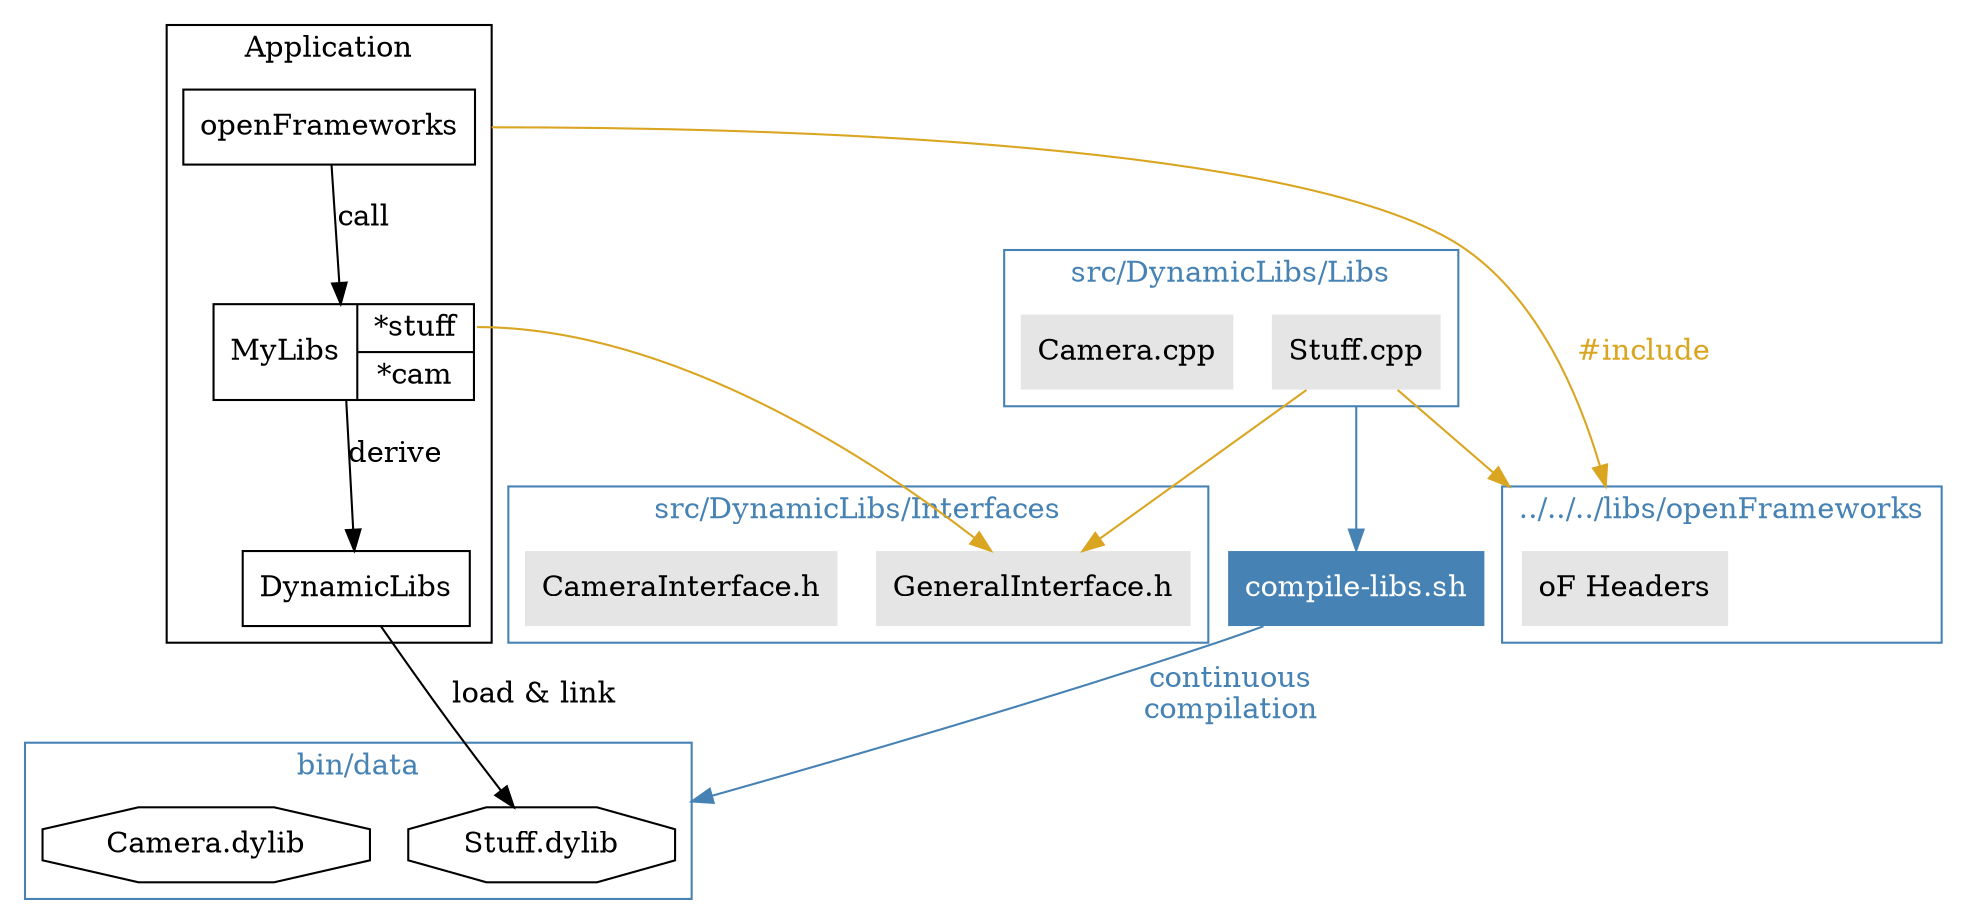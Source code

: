 digraph G {
  compound=true;
  // splines=line;
  subgraph clusterApp {
    label="Application";
    openFrameworks[shape=box];
    MyLibs[shape=record,label="<r>MyLibs|{<0>*stuff|<1>*cam}"];
    DynamicLibs[shape=box];
  }
  subgraph clusteroFHeaders {
    label="../../../libs/openFrameworks";
    fontcolor=steelblue;
    color=steelblue;
    //style=dotted;
    oFHeaders[label="oF Headers",shape=plaintext,style=filled,fillcolor=grey90];
  }
  subgraph clusterIFs {
    label="src/DynamicLibs/Interfaces";
    fontcolor=steelblue;
    color=steelblue;
    //style=dotted;
    //style=dashed;
    GeneralInterface[label="GeneralInterface.h",shape=plaintext,style=filled,fillcolor=grey90];
    CameraInterface[label="CameraInterface.h",shape=plaintext,style=filled,fillcolor=grey90];
  }
  subgraph clusterLibs {
    label="src/DynamicLibs/Libs";
    fontcolor=steelblue;
    color=steelblue;
    //style=dotted;
    //style=dashed;
    Stuff[label="Stuff.cpp",shape=plaintext,style=filled,fillcolor=grey90];
    Camera[label="Camera.cpp",shape=plaintext,style=filled,fillcolor=grey90];
  }
  subgraph clusterData {
    label="bin/data"
    fontcolor=steelblue;
    color=steelblue;
    //style=dotted;
    StuffL[label="Stuff.dylib",shape=octagon];
    CameraL[label="Camera.dylib",shape=octagon];
  }
  CompileScript [label="compile-libs.sh",shape=plaintext,style=filled,fillcolor=steelblue,fontcolor=white];
  // links
  MyLibs -> DynamicLibs [label="derive"];
  DynamicLibs -> StuffL [label="load & link"];
  MyLibs:0 -> GeneralInterface [fontcolor=goldenrod,color=goldenrod];
  // MyLibs:0 -> GeneralInterface [label="*",fontcolor="goldenrod"];
  // MyLibs:1 -> CameraInterface [label="*",fontcolor="goldenrod"];
  //
  Stuff -> GeneralInterface [fontcolor=goldenrod,color=goldenrod];
  // Camera -> CameraInterface [label="#include",fontcolor=goldenrod];
  Stuff -> oFHeaders [lhead=clusteroFHeaders,fontcolor=goldenrod,color=goldenrod];
  //Stuff -> StuffL[label="compiled\nto",fontcolor=steelblue,color=steelblue];
  Stuff -> CompileScript [ltail=clusterLibs,fontcolor=steelblue,color=steelblue];
  CompileScript -> StuffL [lhead=clusterData,fontcolor=steelblue,color=steelblue,label="continuous\ncompilation"];
  // Camera -> CameraL[label="compiles to",fontcolor=red];
  //
  openFrameworks -> oFHeaders [lhead=clusteroFHeaders,ltail=clusterApp,label="#include",fontcolor=goldenrod,color=goldenrod];
  openFrameworks -> MyLibs [label="call"];
}
